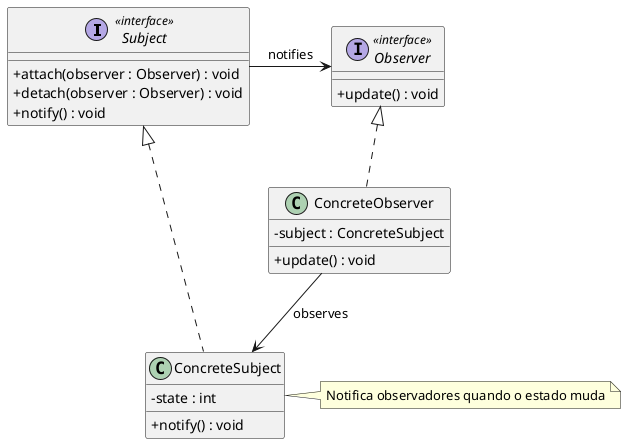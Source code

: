 @startuml Observer
    skinparam classAttributeIconSize 0

    interface Subject <<interface>> {
        +attach(observer : Observer) : void
        +detach(observer : Observer) : void
        +notify() : void
    }

    class ConcreteSubject {
        +notify() : void
        -state : int
    }

    interface Observer <<interface>> {
        +update() : void
    }
    
    class ConcreteObserver {
        +update() : void
        -subject : ConcreteSubject
    }
    Subject <|.. ConcreteSubject
    Observer <|.. ConcreteObserver
    Subject -> Observer : notifies
    ConcreteObserver --> ConcreteSubject : observes
    note right of ConcreteSubject : Notifica observadores quando o estado muda
@enduml

